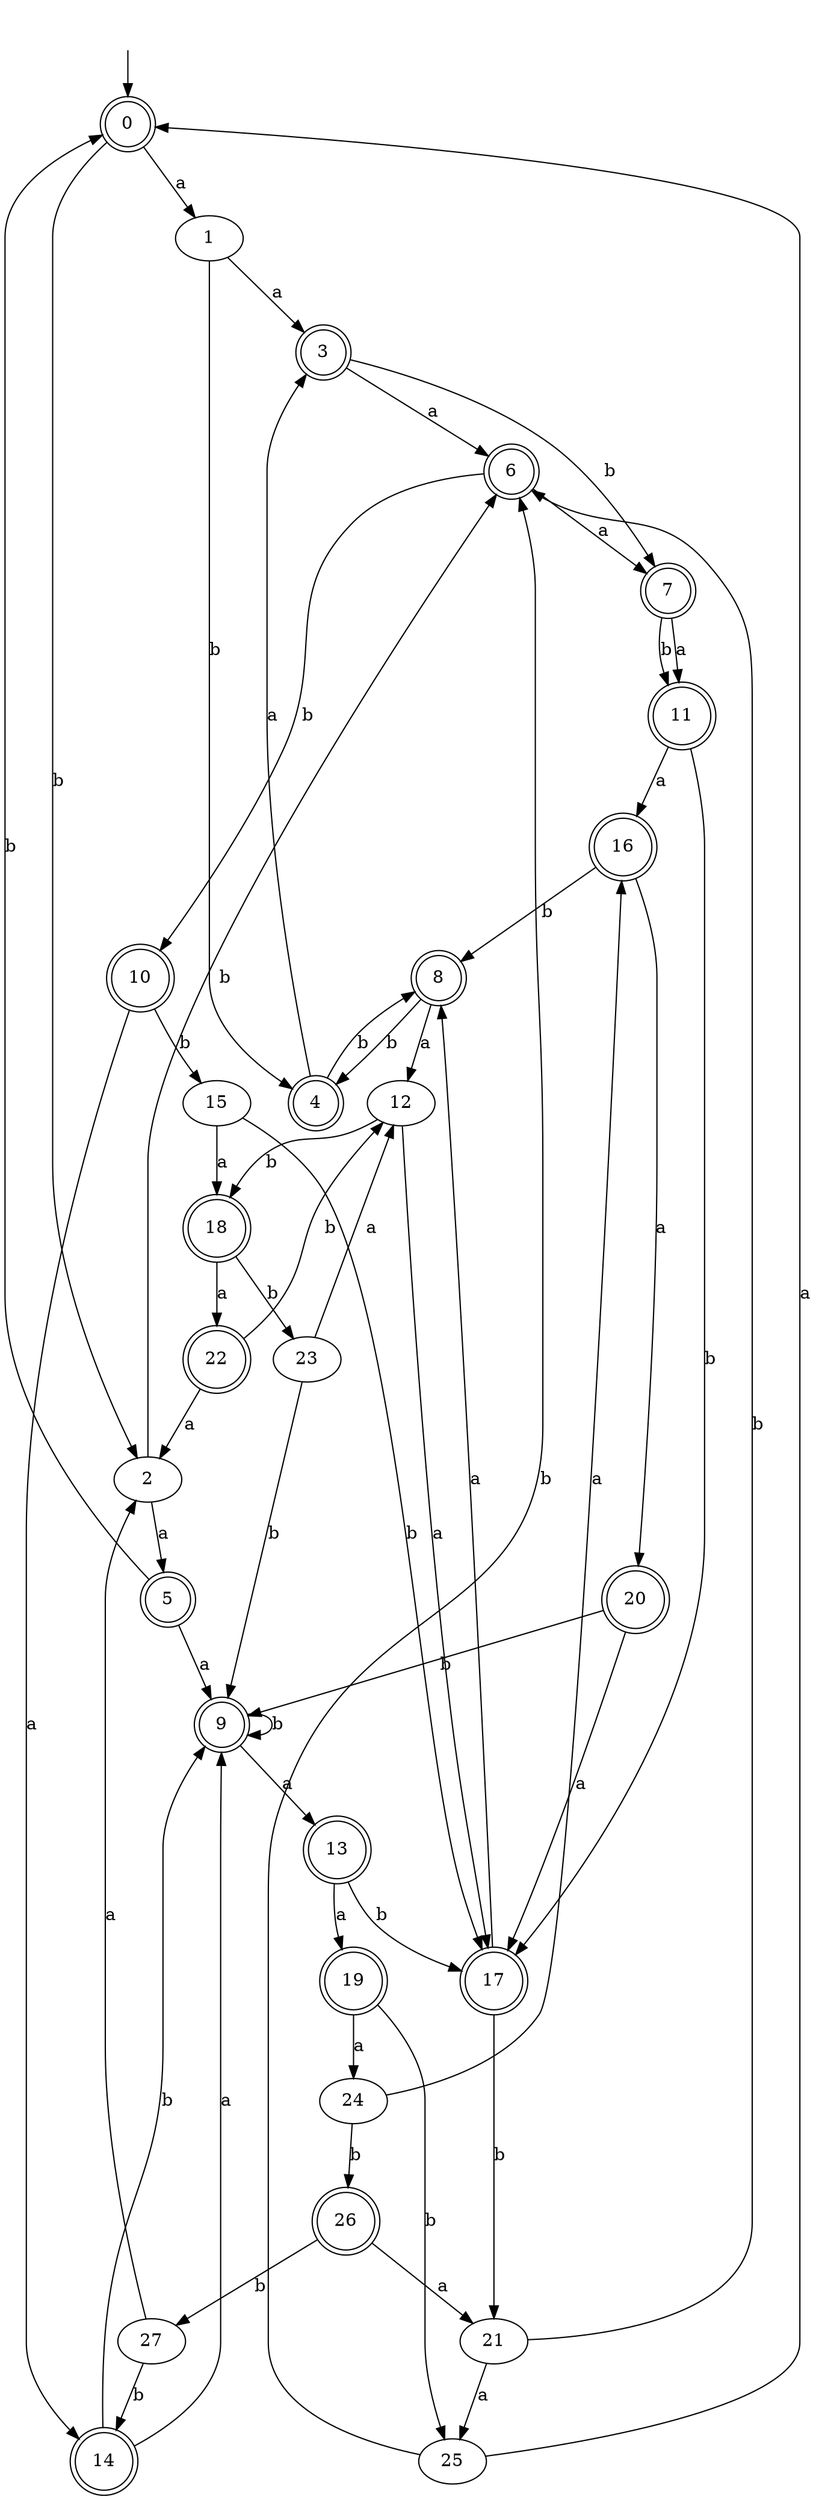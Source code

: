 digraph RandomDFA {
  __start0 [label="", shape=none];
  __start0 -> 0 [label=""];
  0 [shape=circle] [shape=doublecircle]
  0 -> 1 [label="a"]
  0 -> 2 [label="b"]
  1
  1 -> 3 [label="a"]
  1 -> 4 [label="b"]
  2
  2 -> 5 [label="a"]
  2 -> 6 [label="b"]
  3 [shape=doublecircle]
  3 -> 6 [label="a"]
  3 -> 7 [label="b"]
  4 [shape=doublecircle]
  4 -> 3 [label="a"]
  4 -> 8 [label="b"]
  5 [shape=doublecircle]
  5 -> 9 [label="a"]
  5 -> 0 [label="b"]
  6 [shape=doublecircle]
  6 -> 7 [label="a"]
  6 -> 10 [label="b"]
  7 [shape=doublecircle]
  7 -> 11 [label="a"]
  7 -> 11 [label="b"]
  8 [shape=doublecircle]
  8 -> 12 [label="a"]
  8 -> 4 [label="b"]
  9 [shape=doublecircle]
  9 -> 13 [label="a"]
  9 -> 9 [label="b"]
  10 [shape=doublecircle]
  10 -> 14 [label="a"]
  10 -> 15 [label="b"]
  11 [shape=doublecircle]
  11 -> 16 [label="a"]
  11 -> 17 [label="b"]
  12
  12 -> 17 [label="a"]
  12 -> 18 [label="b"]
  13 [shape=doublecircle]
  13 -> 19 [label="a"]
  13 -> 17 [label="b"]
  14 [shape=doublecircle]
  14 -> 9 [label="a"]
  14 -> 9 [label="b"]
  15
  15 -> 18 [label="a"]
  15 -> 17 [label="b"]
  16 [shape=doublecircle]
  16 -> 20 [label="a"]
  16 -> 8 [label="b"]
  17 [shape=doublecircle]
  17 -> 8 [label="a"]
  17 -> 21 [label="b"]
  18 [shape=doublecircle]
  18 -> 22 [label="a"]
  18 -> 23 [label="b"]
  19 [shape=doublecircle]
  19 -> 24 [label="a"]
  19 -> 25 [label="b"]
  20 [shape=doublecircle]
  20 -> 17 [label="a"]
  20 -> 9 [label="b"]
  21
  21 -> 25 [label="a"]
  21 -> 6 [label="b"]
  22 [shape=doublecircle]
  22 -> 2 [label="a"]
  22 -> 12 [label="b"]
  23
  23 -> 12 [label="a"]
  23 -> 9 [label="b"]
  24
  24 -> 16 [label="a"]
  24 -> 26 [label="b"]
  25
  25 -> 0 [label="a"]
  25 -> 6 [label="b"]
  26 [shape=doublecircle]
  26 -> 21 [label="a"]
  26 -> 27 [label="b"]
  27
  27 -> 2 [label="a"]
  27 -> 14 [label="b"]
}

